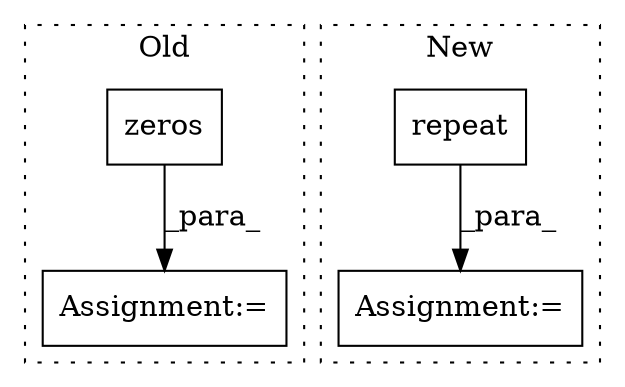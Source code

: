 digraph G {
subgraph cluster0 {
1 [label="zeros" a="32" s="1779,1800" l="6,1" shape="box"];
4 [label="Assignment:=" a="7" s="1772" l="1" shape="box"];
label = "Old";
style="dotted";
}
subgraph cluster1 {
2 [label="repeat" a="32" s="1755,1771" l="7,1" shape="box"];
3 [label="Assignment:=" a="7" s="2174" l="12" shape="box"];
label = "New";
style="dotted";
}
1 -> 4 [label="_para_"];
2 -> 3 [label="_para_"];
}